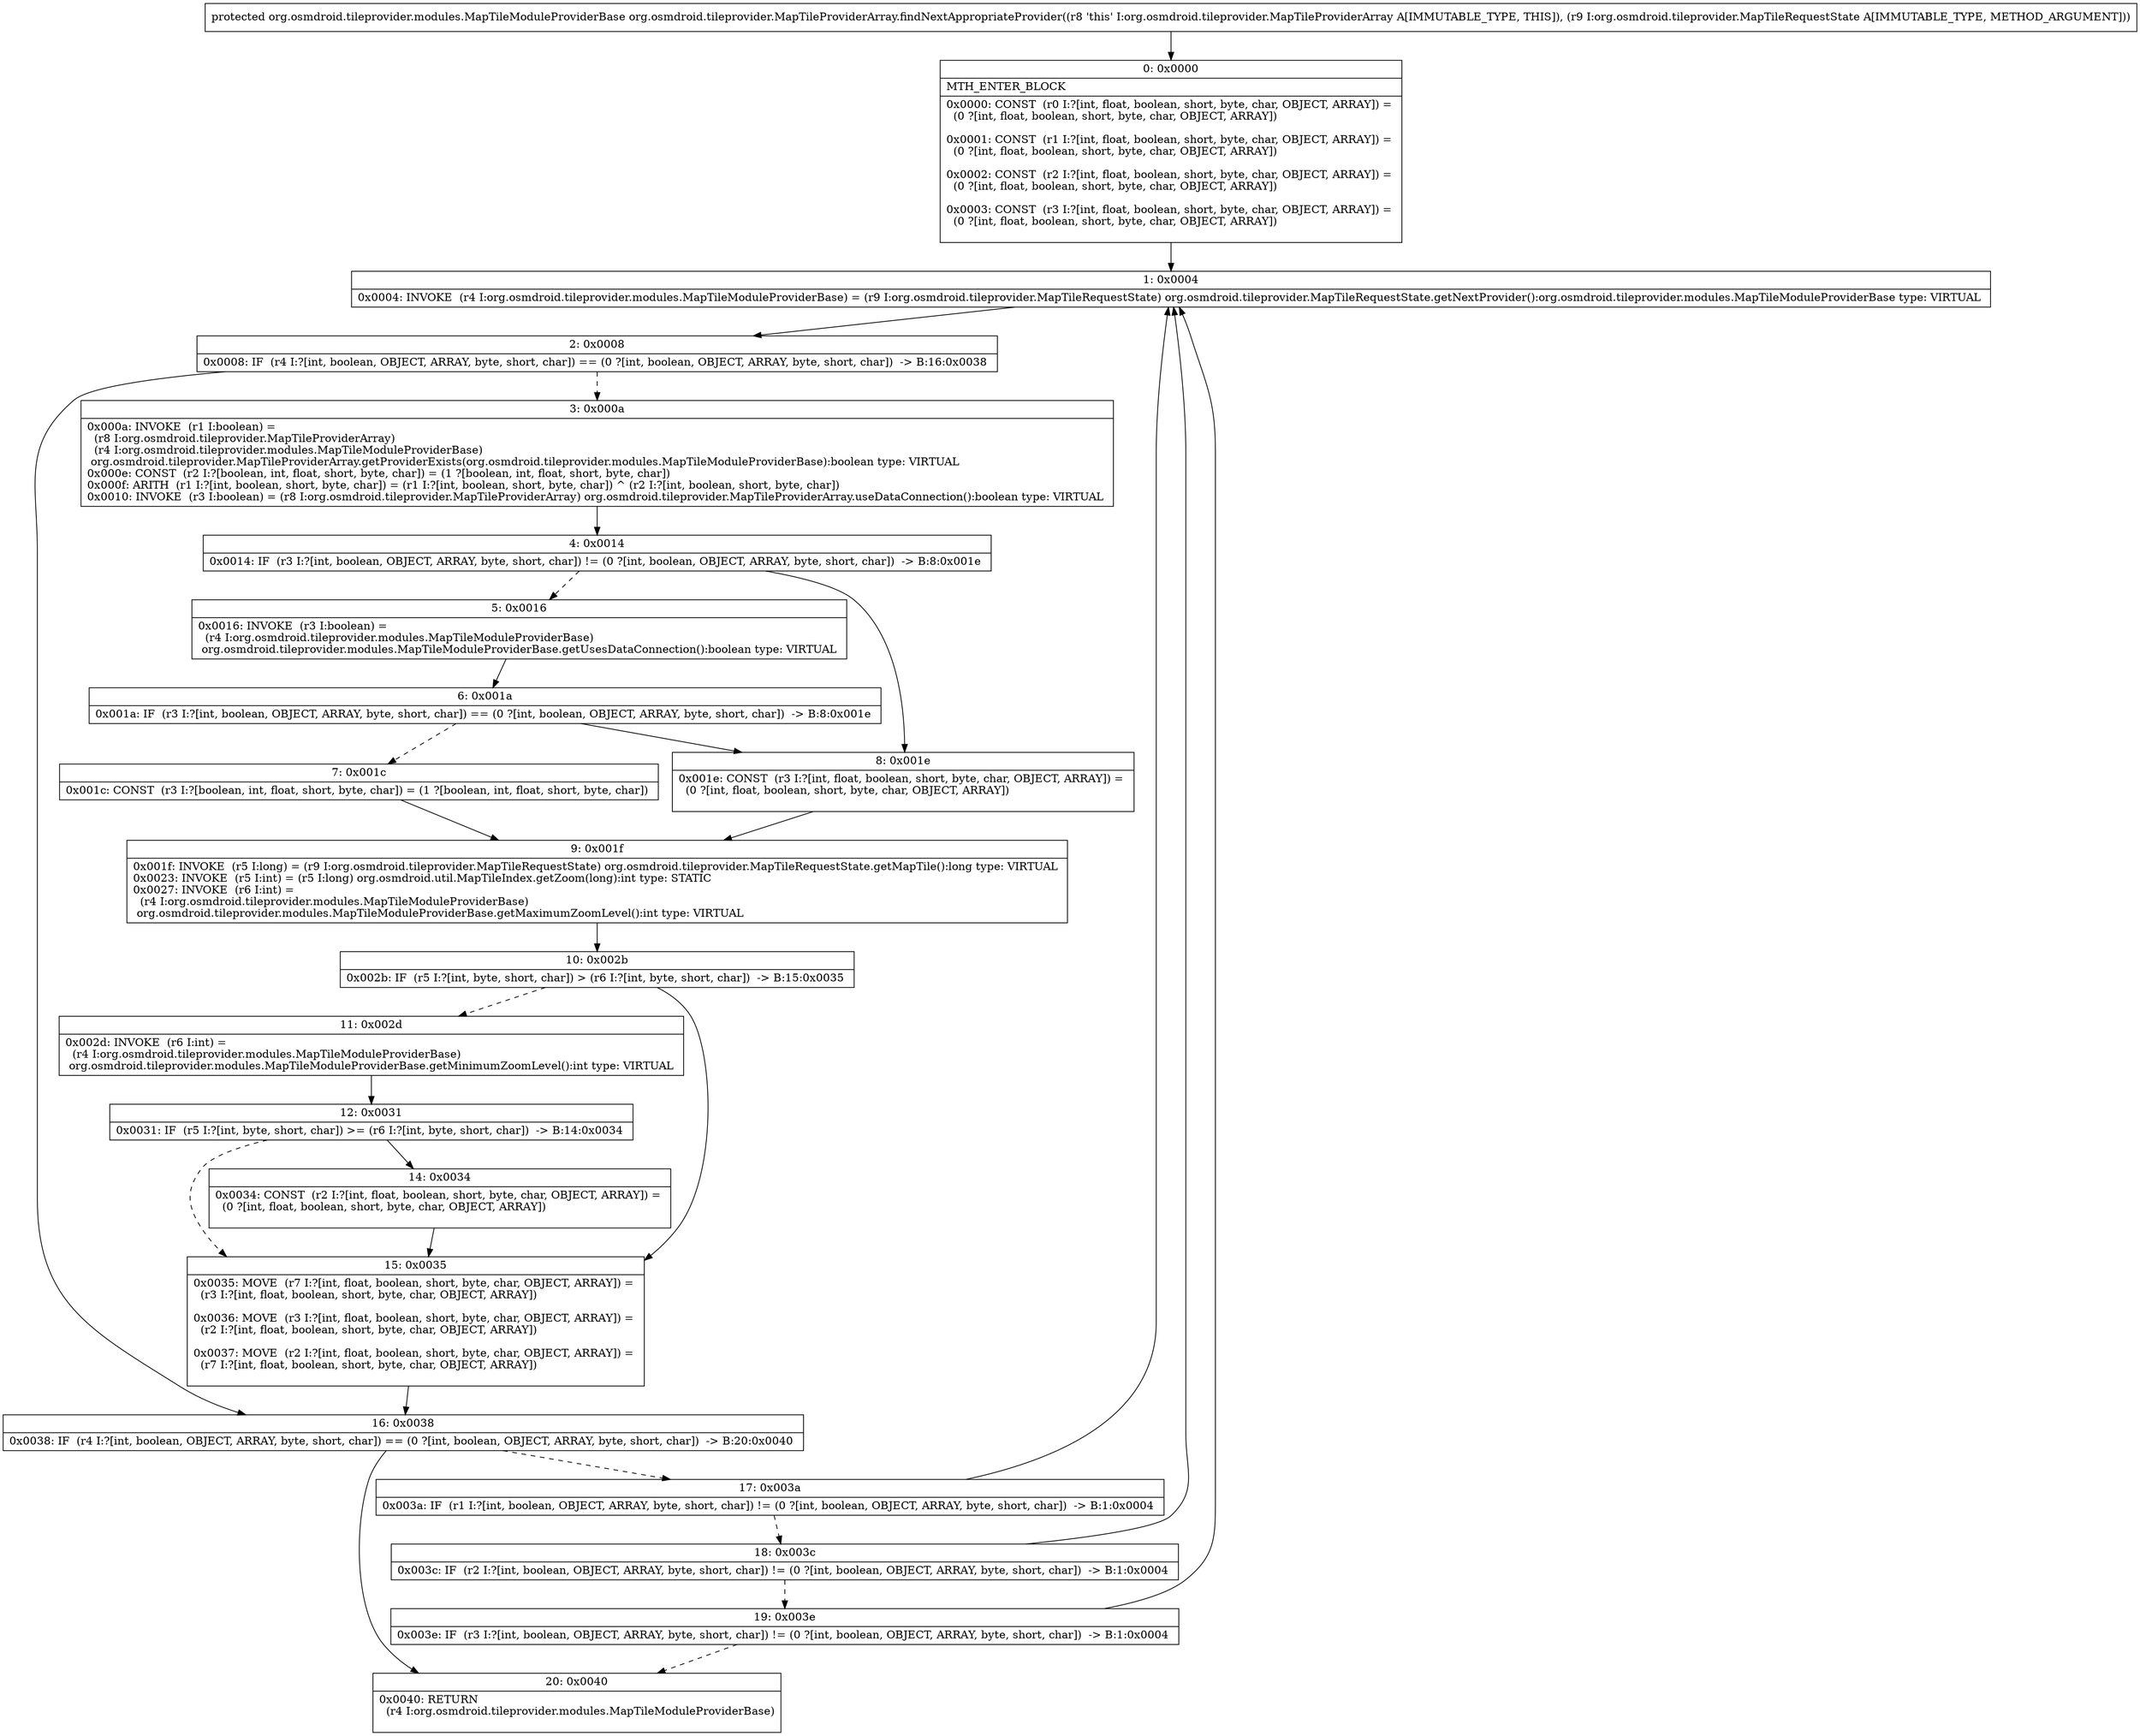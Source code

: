digraph "CFG fororg.osmdroid.tileprovider.MapTileProviderArray.findNextAppropriateProvider(Lorg\/osmdroid\/tileprovider\/MapTileRequestState;)Lorg\/osmdroid\/tileprovider\/modules\/MapTileModuleProviderBase;" {
Node_0 [shape=record,label="{0\:\ 0x0000|MTH_ENTER_BLOCK\l|0x0000: CONST  (r0 I:?[int, float, boolean, short, byte, char, OBJECT, ARRAY]) = \l  (0 ?[int, float, boolean, short, byte, char, OBJECT, ARRAY])\l \l0x0001: CONST  (r1 I:?[int, float, boolean, short, byte, char, OBJECT, ARRAY]) = \l  (0 ?[int, float, boolean, short, byte, char, OBJECT, ARRAY])\l \l0x0002: CONST  (r2 I:?[int, float, boolean, short, byte, char, OBJECT, ARRAY]) = \l  (0 ?[int, float, boolean, short, byte, char, OBJECT, ARRAY])\l \l0x0003: CONST  (r3 I:?[int, float, boolean, short, byte, char, OBJECT, ARRAY]) = \l  (0 ?[int, float, boolean, short, byte, char, OBJECT, ARRAY])\l \l}"];
Node_1 [shape=record,label="{1\:\ 0x0004|0x0004: INVOKE  (r4 I:org.osmdroid.tileprovider.modules.MapTileModuleProviderBase) = (r9 I:org.osmdroid.tileprovider.MapTileRequestState) org.osmdroid.tileprovider.MapTileRequestState.getNextProvider():org.osmdroid.tileprovider.modules.MapTileModuleProviderBase type: VIRTUAL \l}"];
Node_2 [shape=record,label="{2\:\ 0x0008|0x0008: IF  (r4 I:?[int, boolean, OBJECT, ARRAY, byte, short, char]) == (0 ?[int, boolean, OBJECT, ARRAY, byte, short, char])  \-\> B:16:0x0038 \l}"];
Node_3 [shape=record,label="{3\:\ 0x000a|0x000a: INVOKE  (r1 I:boolean) = \l  (r8 I:org.osmdroid.tileprovider.MapTileProviderArray)\l  (r4 I:org.osmdroid.tileprovider.modules.MapTileModuleProviderBase)\l org.osmdroid.tileprovider.MapTileProviderArray.getProviderExists(org.osmdroid.tileprovider.modules.MapTileModuleProviderBase):boolean type: VIRTUAL \l0x000e: CONST  (r2 I:?[boolean, int, float, short, byte, char]) = (1 ?[boolean, int, float, short, byte, char]) \l0x000f: ARITH  (r1 I:?[int, boolean, short, byte, char]) = (r1 I:?[int, boolean, short, byte, char]) ^ (r2 I:?[int, boolean, short, byte, char]) \l0x0010: INVOKE  (r3 I:boolean) = (r8 I:org.osmdroid.tileprovider.MapTileProviderArray) org.osmdroid.tileprovider.MapTileProviderArray.useDataConnection():boolean type: VIRTUAL \l}"];
Node_4 [shape=record,label="{4\:\ 0x0014|0x0014: IF  (r3 I:?[int, boolean, OBJECT, ARRAY, byte, short, char]) != (0 ?[int, boolean, OBJECT, ARRAY, byte, short, char])  \-\> B:8:0x001e \l}"];
Node_5 [shape=record,label="{5\:\ 0x0016|0x0016: INVOKE  (r3 I:boolean) = \l  (r4 I:org.osmdroid.tileprovider.modules.MapTileModuleProviderBase)\l org.osmdroid.tileprovider.modules.MapTileModuleProviderBase.getUsesDataConnection():boolean type: VIRTUAL \l}"];
Node_6 [shape=record,label="{6\:\ 0x001a|0x001a: IF  (r3 I:?[int, boolean, OBJECT, ARRAY, byte, short, char]) == (0 ?[int, boolean, OBJECT, ARRAY, byte, short, char])  \-\> B:8:0x001e \l}"];
Node_7 [shape=record,label="{7\:\ 0x001c|0x001c: CONST  (r3 I:?[boolean, int, float, short, byte, char]) = (1 ?[boolean, int, float, short, byte, char]) \l}"];
Node_8 [shape=record,label="{8\:\ 0x001e|0x001e: CONST  (r3 I:?[int, float, boolean, short, byte, char, OBJECT, ARRAY]) = \l  (0 ?[int, float, boolean, short, byte, char, OBJECT, ARRAY])\l \l}"];
Node_9 [shape=record,label="{9\:\ 0x001f|0x001f: INVOKE  (r5 I:long) = (r9 I:org.osmdroid.tileprovider.MapTileRequestState) org.osmdroid.tileprovider.MapTileRequestState.getMapTile():long type: VIRTUAL \l0x0023: INVOKE  (r5 I:int) = (r5 I:long) org.osmdroid.util.MapTileIndex.getZoom(long):int type: STATIC \l0x0027: INVOKE  (r6 I:int) = \l  (r4 I:org.osmdroid.tileprovider.modules.MapTileModuleProviderBase)\l org.osmdroid.tileprovider.modules.MapTileModuleProviderBase.getMaximumZoomLevel():int type: VIRTUAL \l}"];
Node_10 [shape=record,label="{10\:\ 0x002b|0x002b: IF  (r5 I:?[int, byte, short, char]) \> (r6 I:?[int, byte, short, char])  \-\> B:15:0x0035 \l}"];
Node_11 [shape=record,label="{11\:\ 0x002d|0x002d: INVOKE  (r6 I:int) = \l  (r4 I:org.osmdroid.tileprovider.modules.MapTileModuleProviderBase)\l org.osmdroid.tileprovider.modules.MapTileModuleProviderBase.getMinimumZoomLevel():int type: VIRTUAL \l}"];
Node_12 [shape=record,label="{12\:\ 0x0031|0x0031: IF  (r5 I:?[int, byte, short, char]) \>= (r6 I:?[int, byte, short, char])  \-\> B:14:0x0034 \l}"];
Node_14 [shape=record,label="{14\:\ 0x0034|0x0034: CONST  (r2 I:?[int, float, boolean, short, byte, char, OBJECT, ARRAY]) = \l  (0 ?[int, float, boolean, short, byte, char, OBJECT, ARRAY])\l \l}"];
Node_15 [shape=record,label="{15\:\ 0x0035|0x0035: MOVE  (r7 I:?[int, float, boolean, short, byte, char, OBJECT, ARRAY]) = \l  (r3 I:?[int, float, boolean, short, byte, char, OBJECT, ARRAY])\l \l0x0036: MOVE  (r3 I:?[int, float, boolean, short, byte, char, OBJECT, ARRAY]) = \l  (r2 I:?[int, float, boolean, short, byte, char, OBJECT, ARRAY])\l \l0x0037: MOVE  (r2 I:?[int, float, boolean, short, byte, char, OBJECT, ARRAY]) = \l  (r7 I:?[int, float, boolean, short, byte, char, OBJECT, ARRAY])\l \l}"];
Node_16 [shape=record,label="{16\:\ 0x0038|0x0038: IF  (r4 I:?[int, boolean, OBJECT, ARRAY, byte, short, char]) == (0 ?[int, boolean, OBJECT, ARRAY, byte, short, char])  \-\> B:20:0x0040 \l}"];
Node_17 [shape=record,label="{17\:\ 0x003a|0x003a: IF  (r1 I:?[int, boolean, OBJECT, ARRAY, byte, short, char]) != (0 ?[int, boolean, OBJECT, ARRAY, byte, short, char])  \-\> B:1:0x0004 \l}"];
Node_18 [shape=record,label="{18\:\ 0x003c|0x003c: IF  (r2 I:?[int, boolean, OBJECT, ARRAY, byte, short, char]) != (0 ?[int, boolean, OBJECT, ARRAY, byte, short, char])  \-\> B:1:0x0004 \l}"];
Node_19 [shape=record,label="{19\:\ 0x003e|0x003e: IF  (r3 I:?[int, boolean, OBJECT, ARRAY, byte, short, char]) != (0 ?[int, boolean, OBJECT, ARRAY, byte, short, char])  \-\> B:1:0x0004 \l}"];
Node_20 [shape=record,label="{20\:\ 0x0040|0x0040: RETURN  \l  (r4 I:org.osmdroid.tileprovider.modules.MapTileModuleProviderBase)\l \l}"];
MethodNode[shape=record,label="{protected org.osmdroid.tileprovider.modules.MapTileModuleProviderBase org.osmdroid.tileprovider.MapTileProviderArray.findNextAppropriateProvider((r8 'this' I:org.osmdroid.tileprovider.MapTileProviderArray A[IMMUTABLE_TYPE, THIS]), (r9 I:org.osmdroid.tileprovider.MapTileRequestState A[IMMUTABLE_TYPE, METHOD_ARGUMENT])) }"];
MethodNode -> Node_0;
Node_0 -> Node_1;
Node_1 -> Node_2;
Node_2 -> Node_3[style=dashed];
Node_2 -> Node_16;
Node_3 -> Node_4;
Node_4 -> Node_5[style=dashed];
Node_4 -> Node_8;
Node_5 -> Node_6;
Node_6 -> Node_7[style=dashed];
Node_6 -> Node_8;
Node_7 -> Node_9;
Node_8 -> Node_9;
Node_9 -> Node_10;
Node_10 -> Node_11[style=dashed];
Node_10 -> Node_15;
Node_11 -> Node_12;
Node_12 -> Node_14;
Node_12 -> Node_15[style=dashed];
Node_14 -> Node_15;
Node_15 -> Node_16;
Node_16 -> Node_17[style=dashed];
Node_16 -> Node_20;
Node_17 -> Node_1;
Node_17 -> Node_18[style=dashed];
Node_18 -> Node_1;
Node_18 -> Node_19[style=dashed];
Node_19 -> Node_1;
Node_19 -> Node_20[style=dashed];
}

